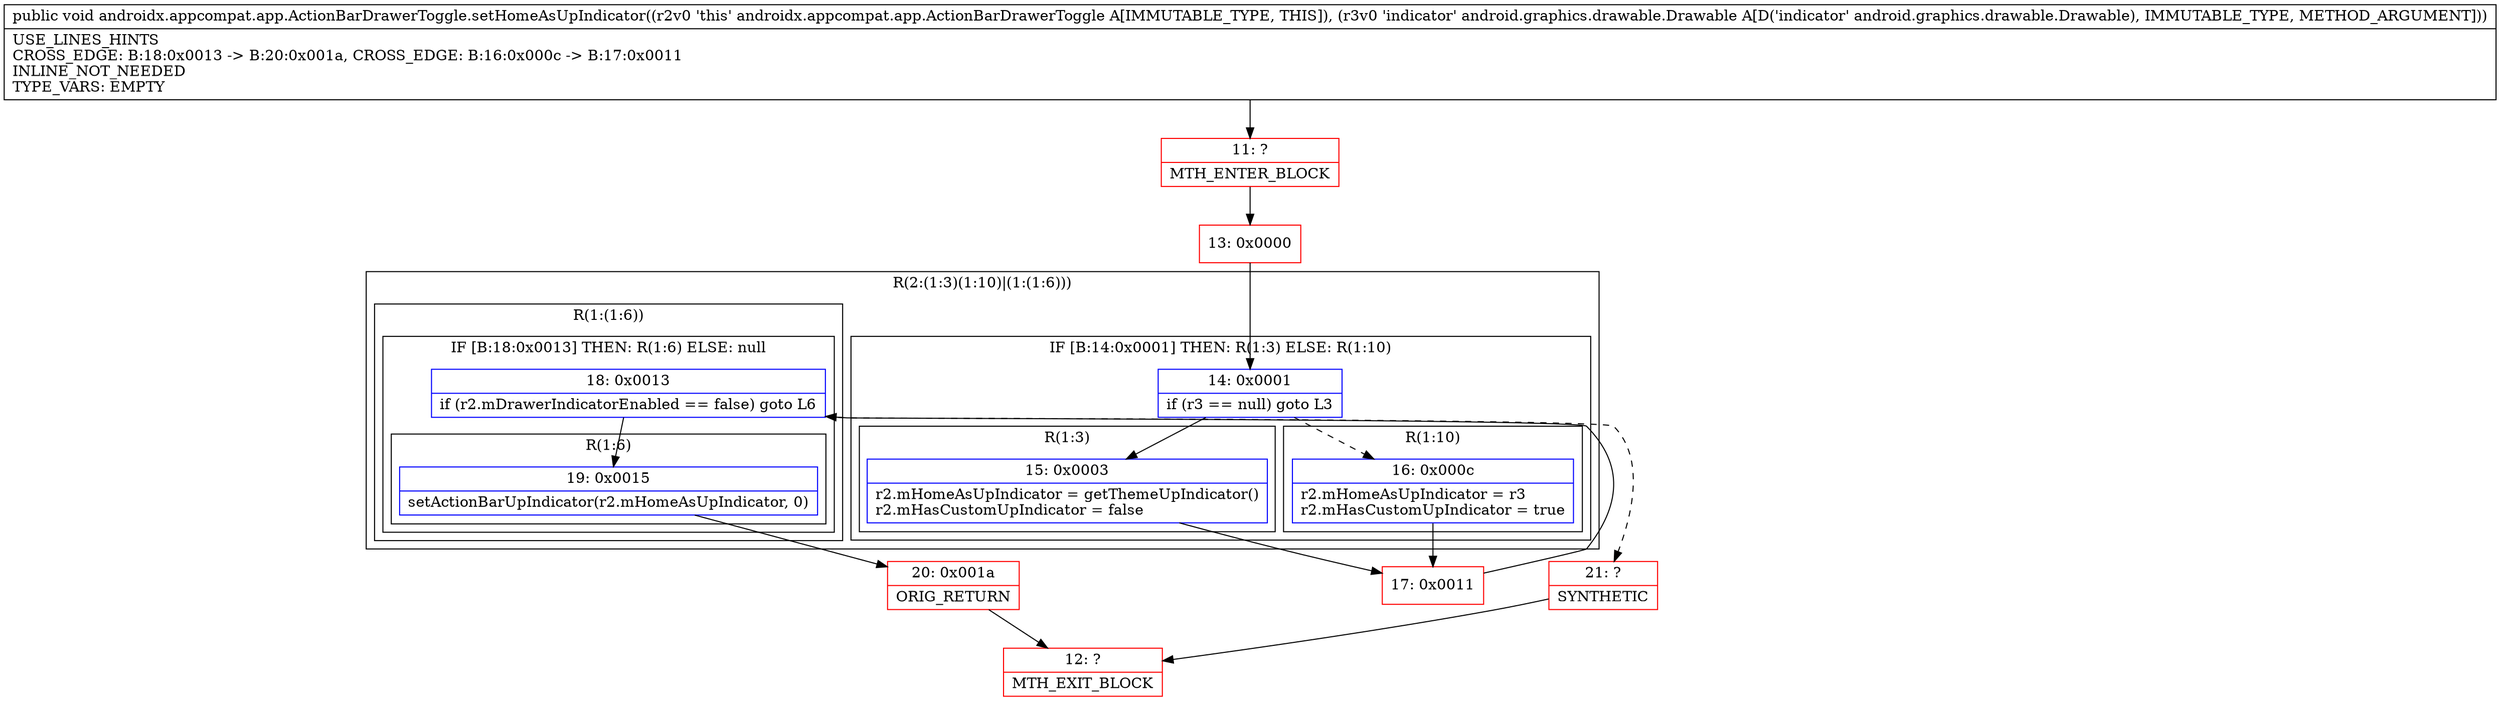 digraph "CFG forandroidx.appcompat.app.ActionBarDrawerToggle.setHomeAsUpIndicator(Landroid\/graphics\/drawable\/Drawable;)V" {
subgraph cluster_Region_1280179917 {
label = "R(2:(1:3)(1:10)|(1:(1:6)))";
node [shape=record,color=blue];
subgraph cluster_IfRegion_922600740 {
label = "IF [B:14:0x0001] THEN: R(1:3) ELSE: R(1:10)";
node [shape=record,color=blue];
Node_14 [shape=record,label="{14\:\ 0x0001|if (r3 == null) goto L3\l}"];
subgraph cluster_Region_2137537744 {
label = "R(1:3)";
node [shape=record,color=blue];
Node_15 [shape=record,label="{15\:\ 0x0003|r2.mHomeAsUpIndicator = getThemeUpIndicator()\lr2.mHasCustomUpIndicator = false\l}"];
}
subgraph cluster_Region_1722705045 {
label = "R(1:10)";
node [shape=record,color=blue];
Node_16 [shape=record,label="{16\:\ 0x000c|r2.mHomeAsUpIndicator = r3\lr2.mHasCustomUpIndicator = true\l}"];
}
}
subgraph cluster_Region_1161184539 {
label = "R(1:(1:6))";
node [shape=record,color=blue];
subgraph cluster_IfRegion_498760828 {
label = "IF [B:18:0x0013] THEN: R(1:6) ELSE: null";
node [shape=record,color=blue];
Node_18 [shape=record,label="{18\:\ 0x0013|if (r2.mDrawerIndicatorEnabled == false) goto L6\l}"];
subgraph cluster_Region_587877799 {
label = "R(1:6)";
node [shape=record,color=blue];
Node_19 [shape=record,label="{19\:\ 0x0015|setActionBarUpIndicator(r2.mHomeAsUpIndicator, 0)\l}"];
}
}
}
}
Node_11 [shape=record,color=red,label="{11\:\ ?|MTH_ENTER_BLOCK\l}"];
Node_13 [shape=record,color=red,label="{13\:\ 0x0000}"];
Node_17 [shape=record,color=red,label="{17\:\ 0x0011}"];
Node_20 [shape=record,color=red,label="{20\:\ 0x001a|ORIG_RETURN\l}"];
Node_12 [shape=record,color=red,label="{12\:\ ?|MTH_EXIT_BLOCK\l}"];
Node_21 [shape=record,color=red,label="{21\:\ ?|SYNTHETIC\l}"];
MethodNode[shape=record,label="{public void androidx.appcompat.app.ActionBarDrawerToggle.setHomeAsUpIndicator((r2v0 'this' androidx.appcompat.app.ActionBarDrawerToggle A[IMMUTABLE_TYPE, THIS]), (r3v0 'indicator' android.graphics.drawable.Drawable A[D('indicator' android.graphics.drawable.Drawable), IMMUTABLE_TYPE, METHOD_ARGUMENT]))  | USE_LINES_HINTS\lCROSS_EDGE: B:18:0x0013 \-\> B:20:0x001a, CROSS_EDGE: B:16:0x000c \-\> B:17:0x0011\lINLINE_NOT_NEEDED\lTYPE_VARS: EMPTY\l}"];
MethodNode -> Node_11;Node_14 -> Node_15;
Node_14 -> Node_16[style=dashed];
Node_15 -> Node_17;
Node_16 -> Node_17;
Node_18 -> Node_19;
Node_18 -> Node_21[style=dashed];
Node_19 -> Node_20;
Node_11 -> Node_13;
Node_13 -> Node_14;
Node_17 -> Node_18;
Node_20 -> Node_12;
Node_21 -> Node_12;
}

